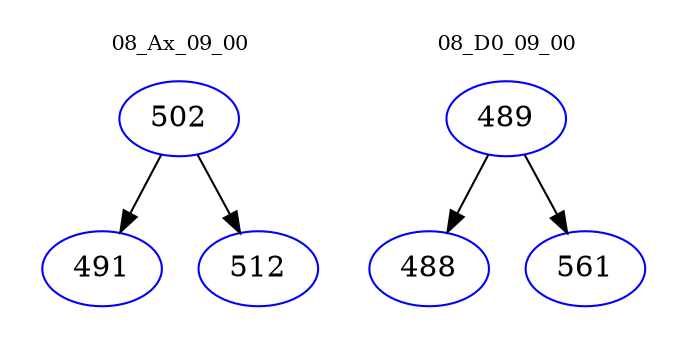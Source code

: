 digraph{
subgraph cluster_0 {
color = white
label = "08_Ax_09_00";
fontsize=10;
T0_502 [label="502", color="blue"]
T0_502 -> T0_491 [color="black"]
T0_491 [label="491", color="blue"]
T0_502 -> T0_512 [color="black"]
T0_512 [label="512", color="blue"]
}
subgraph cluster_1 {
color = white
label = "08_D0_09_00";
fontsize=10;
T1_489 [label="489", color="blue"]
T1_489 -> T1_488 [color="black"]
T1_488 [label="488", color="blue"]
T1_489 -> T1_561 [color="black"]
T1_561 [label="561", color="blue"]
}
}
